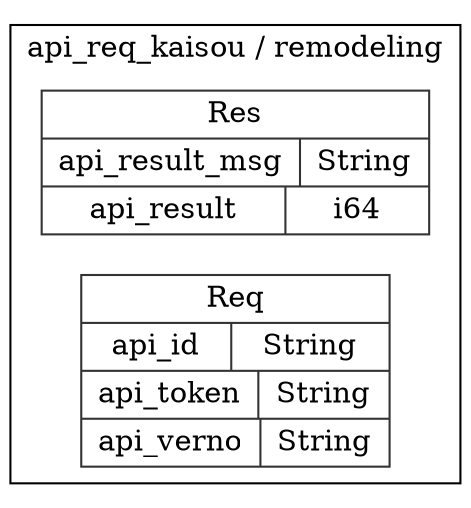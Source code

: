 digraph {
  rankdir=LR;
  subgraph cluster_0 {
    label="api_req_kaisou / remodeling";
    node [style="filled", color=white, style="solid", color=gray20];
    api_req_kaisou__remodeling__Res [label="<Res> Res  | { api_result_msg | <api_result_msg> String } | { api_result | <api_result> i64 }", shape=record];
    api_req_kaisou__remodeling__Req [label="<Req> Req  | { api_id | <api_id> String } | { api_token | <api_token> String } | { api_verno | <api_verno> String }", shape=record];
  }
}
